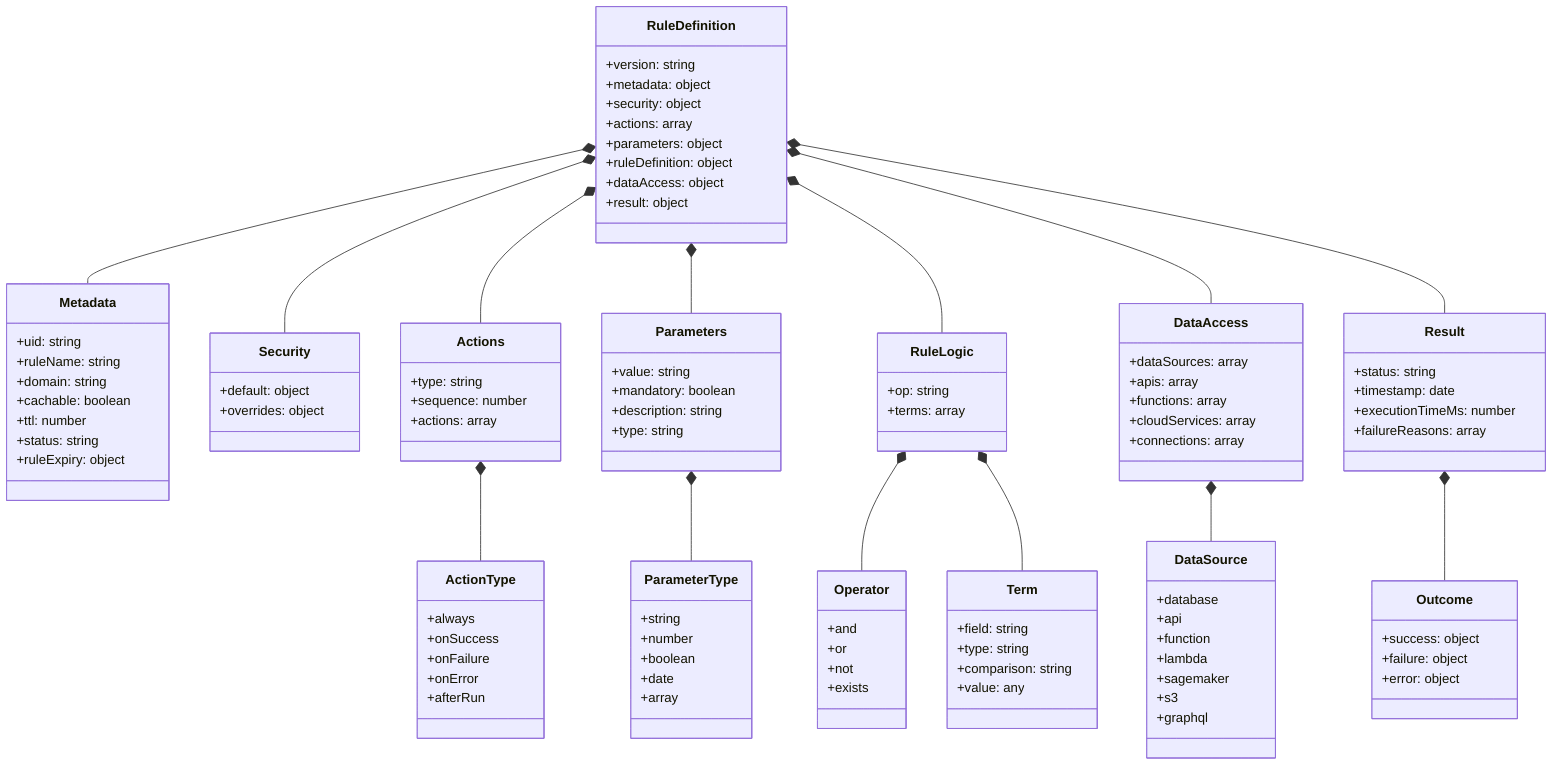 classDiagram
    RuleDefinition *-- Metadata
    RuleDefinition *-- Security
    RuleDefinition *-- Actions
    RuleDefinition *-- Parameters
    RuleDefinition *-- RuleLogic
    RuleDefinition *-- DataAccess
    RuleDefinition *-- Result

    class RuleDefinition {
        +version: string
        +metadata: object
        +security: object
        +actions: array
        +parameters: object
        +ruleDefinition: object
        +dataAccess: object
        +result: object
    }

    class Metadata {
        +uid: string
        +ruleName: string
        +domain: string
        +cachable: boolean
        +ttl: number
        +status: string
        +ruleExpiry: object
    }

    class Security {
        +default: object
        +overrides: object
    }

    Actions *-- ActionType
    class Actions {
        +type: string
        +sequence: number
        +actions: array
    }

    class ActionType {
        +always
        +onSuccess
        +onFailure
        +onError
        +afterRun
    }

    Parameters *-- ParameterType
    class Parameters {
        +value: string
        +mandatory: boolean
        +description: string
        +type: string
    }

    class ParameterType {
        +string
        +number
        +boolean
        +date
        +array
    }

    RuleLogic *-- Operator
    RuleLogic *-- Term
    class RuleLogic {
        +op: string
        +terms: array
    }

    class Operator {
        +and
        +or
        +not
        +exists
    }

    class Term {
        +field: string
        +type: string
        +comparison: string
        +value: any
    }

    DataAccess *-- DataSource
    class DataAccess {
        +dataSources: array
        +apis: array
        +functions: array
        +cloudServices: array
        +connections: array
    }

    class DataSource {
        +database
        +api
        +function
        +lambda
        +sagemaker
        +s3
        +graphql
    }

    Result *-- Outcome
    class Result {
        +status: string
        +timestamp: date
        +executionTimeMs: number
        +failureReasons: array
    }

    class Outcome {
        +success: object
        +failure: object
        +error: object
    }